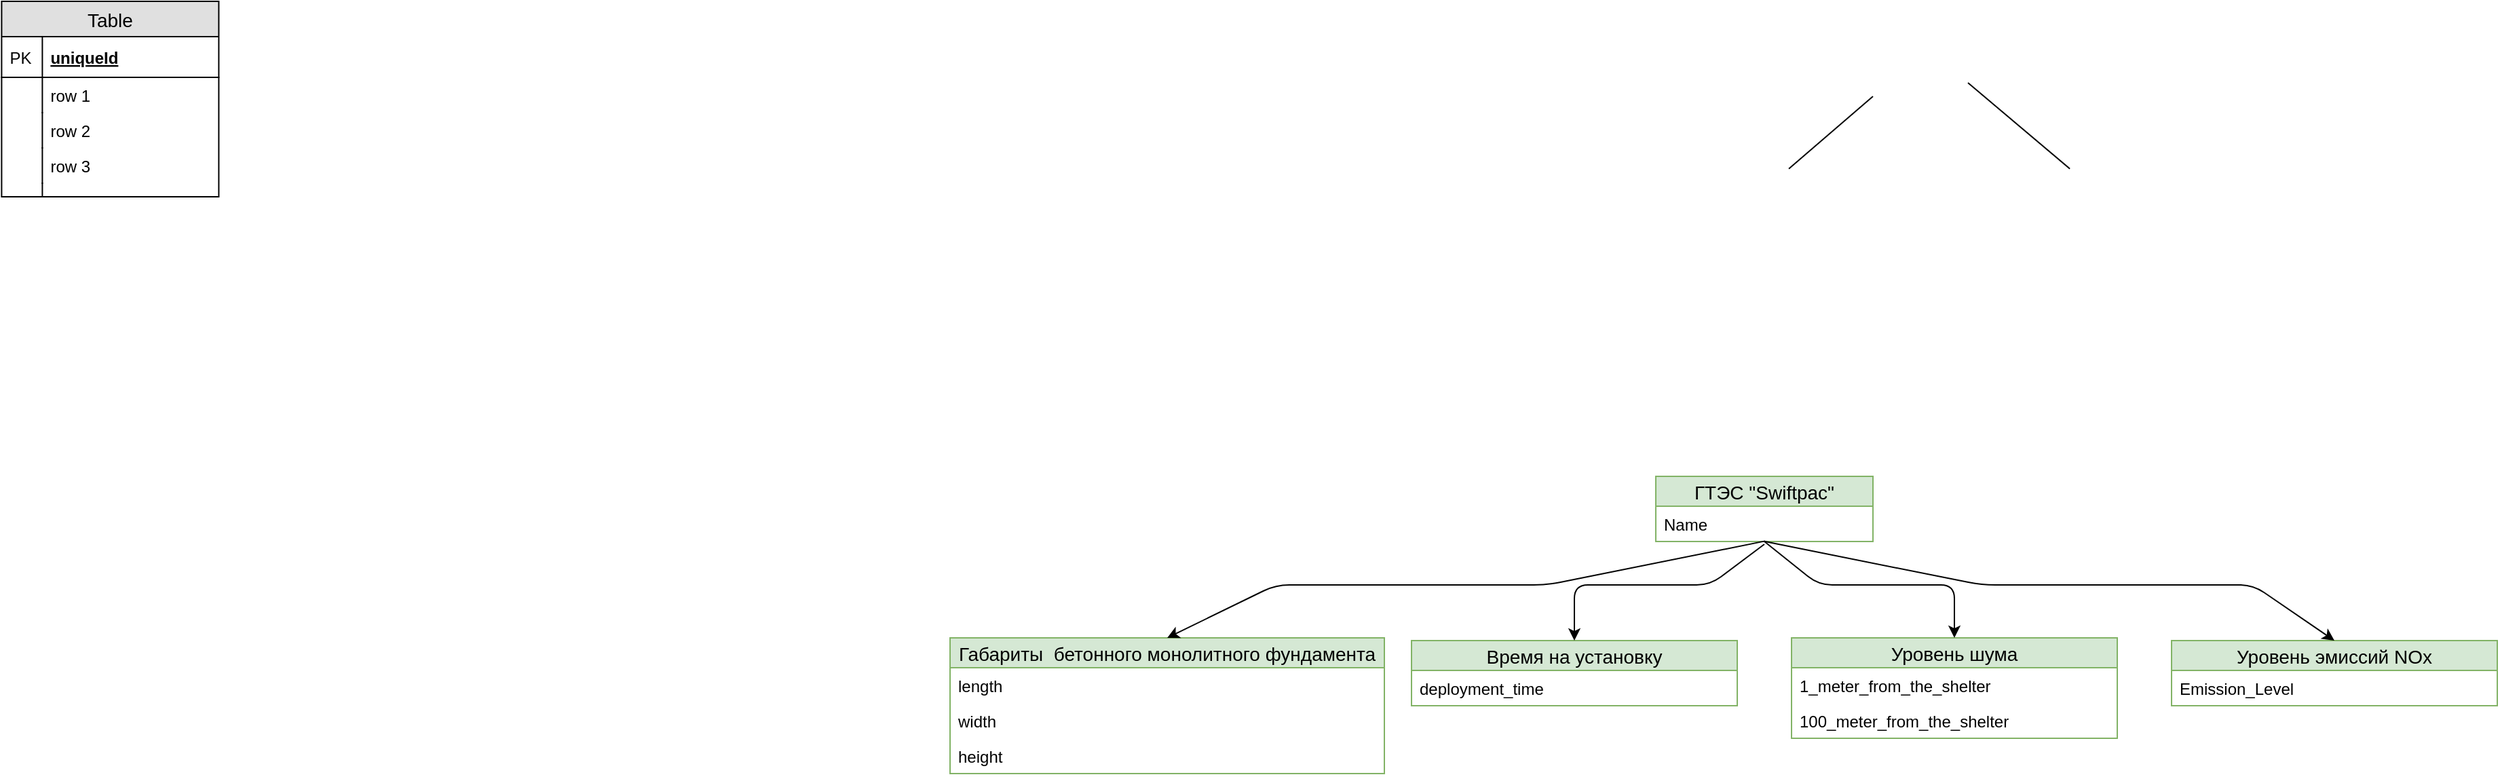 <mxfile version="10.6.3" type="device"><diagram id="EYaBrFAAbgc29Za0rOnU" name="Page-1"><mxGraphModel dx="2664" dy="550" grid="1" gridSize="10" guides="1" tooltips="1" connect="1" arrows="1" fold="1" page="1" pageScale="1" pageWidth="827" pageHeight="1169" math="0" shadow="0"><root><mxCell id="0"/><mxCell id="1" parent="0"/><mxCell id="1r29KunOvarEdB_bM6BQ-20" value="" style="endArrow=none;html=1;entryX=0.37;entryY=1.103;entryDx=0;entryDy=0;entryPerimeter=0;exitX=0.391;exitY=-0.011;exitDx=0;exitDy=0;exitPerimeter=0;" parent="1" target="1r29KunOvarEdB_bM6BQ-3" edge="1"><mxGeometry width="50" height="50" relative="1" as="geometry"><mxPoint x="338" y="253.353" as="sourcePoint"/><mxPoint x="400" y="200" as="targetPoint"/></mxGeometry></mxCell><mxCell id="1r29KunOvarEdB_bM6BQ-21" value="" style="endArrow=none;html=1;entryX=0.805;entryY=1.038;entryDx=0;entryDy=0;entryPerimeter=0;exitX=0.105;exitY=-0.011;exitDx=0;exitDy=0;exitPerimeter=0;" parent="1" target="1r29KunOvarEdB_bM6BQ-3" edge="1"><mxGeometry width="50" height="50" relative="1" as="geometry"><mxPoint x="545.059" y="253.353" as="sourcePoint"/><mxPoint x="470" y="190" as="targetPoint"/></mxGeometry></mxCell><mxCell id="mZpsBsW5WP8rf_q83sjk-6" value="Table" style="swimlane;fontStyle=0;childLayout=stackLayout;horizontal=1;startSize=26;fillColor=#e0e0e0;horizontalStack=0;resizeParent=1;resizeParentMax=0;resizeLast=0;collapsible=1;marginBottom=0;swimlaneFillColor=#ffffff;align=center;fontSize=14;" vertex="1" parent="1"><mxGeometry x="-978.8" y="130" width="160" height="144" as="geometry"/></mxCell><mxCell id="mZpsBsW5WP8rf_q83sjk-7" value="uniqueId" style="shape=partialRectangle;top=0;left=0;right=0;bottom=1;align=left;verticalAlign=middle;fillColor=none;spacingLeft=34;spacingRight=4;overflow=hidden;rotatable=0;points=[[0,0.5],[1,0.5]];portConstraint=eastwest;dropTarget=0;fontStyle=5;fontSize=12;" vertex="1" parent="mZpsBsW5WP8rf_q83sjk-6"><mxGeometry y="26" width="160" height="30" as="geometry"/></mxCell><mxCell id="mZpsBsW5WP8rf_q83sjk-8" value="PK" style="shape=partialRectangle;top=0;left=0;bottom=0;fillColor=none;align=left;verticalAlign=middle;spacingLeft=4;spacingRight=4;overflow=hidden;rotatable=0;points=[];portConstraint=eastwest;part=1;fontSize=12;" vertex="1" connectable="0" parent="mZpsBsW5WP8rf_q83sjk-7"><mxGeometry width="30" height="30" as="geometry"/></mxCell><mxCell id="mZpsBsW5WP8rf_q83sjk-9" value="row 1" style="shape=partialRectangle;top=0;left=0;right=0;bottom=0;align=left;verticalAlign=top;fillColor=none;spacingLeft=34;spacingRight=4;overflow=hidden;rotatable=0;points=[[0,0.5],[1,0.5]];portConstraint=eastwest;dropTarget=0;fontSize=12;" vertex="1" parent="mZpsBsW5WP8rf_q83sjk-6"><mxGeometry y="56" width="160" height="26" as="geometry"/></mxCell><mxCell id="mZpsBsW5WP8rf_q83sjk-10" value="" style="shape=partialRectangle;top=0;left=0;bottom=0;fillColor=none;align=left;verticalAlign=top;spacingLeft=4;spacingRight=4;overflow=hidden;rotatable=0;points=[];portConstraint=eastwest;part=1;fontSize=12;" vertex="1" connectable="0" parent="mZpsBsW5WP8rf_q83sjk-9"><mxGeometry width="30" height="26" as="geometry"/></mxCell><mxCell id="mZpsBsW5WP8rf_q83sjk-11" value="row 2" style="shape=partialRectangle;top=0;left=0;right=0;bottom=0;align=left;verticalAlign=top;fillColor=none;spacingLeft=34;spacingRight=4;overflow=hidden;rotatable=0;points=[[0,0.5],[1,0.5]];portConstraint=eastwest;dropTarget=0;fontSize=12;" vertex="1" parent="mZpsBsW5WP8rf_q83sjk-6"><mxGeometry y="82" width="160" height="26" as="geometry"/></mxCell><mxCell id="mZpsBsW5WP8rf_q83sjk-12" value="" style="shape=partialRectangle;top=0;left=0;bottom=0;fillColor=none;align=left;verticalAlign=top;spacingLeft=4;spacingRight=4;overflow=hidden;rotatable=0;points=[];portConstraint=eastwest;part=1;fontSize=12;" vertex="1" connectable="0" parent="mZpsBsW5WP8rf_q83sjk-11"><mxGeometry width="30" height="26" as="geometry"/></mxCell><mxCell id="mZpsBsW5WP8rf_q83sjk-13" value="row 3" style="shape=partialRectangle;top=0;left=0;right=0;bottom=0;align=left;verticalAlign=top;fillColor=none;spacingLeft=34;spacingRight=4;overflow=hidden;rotatable=0;points=[[0,0.5],[1,0.5]];portConstraint=eastwest;dropTarget=0;fontSize=12;" vertex="1" parent="mZpsBsW5WP8rf_q83sjk-6"><mxGeometry y="108" width="160" height="26" as="geometry"/></mxCell><mxCell id="mZpsBsW5WP8rf_q83sjk-14" value="" style="shape=partialRectangle;top=0;left=0;bottom=0;fillColor=none;align=left;verticalAlign=top;spacingLeft=4;spacingRight=4;overflow=hidden;rotatable=0;points=[];portConstraint=eastwest;part=1;fontSize=12;" vertex="1" connectable="0" parent="mZpsBsW5WP8rf_q83sjk-13"><mxGeometry width="30" height="26" as="geometry"/></mxCell><mxCell id="mZpsBsW5WP8rf_q83sjk-15" value="" style="shape=partialRectangle;top=0;left=0;right=0;bottom=0;align=left;verticalAlign=top;fillColor=none;spacingLeft=34;spacingRight=4;overflow=hidden;rotatable=0;points=[[0,0.5],[1,0.5]];portConstraint=eastwest;dropTarget=0;fontSize=12;" vertex="1" parent="mZpsBsW5WP8rf_q83sjk-6"><mxGeometry y="134" width="160" height="10" as="geometry"/></mxCell><mxCell id="mZpsBsW5WP8rf_q83sjk-16" value="" style="shape=partialRectangle;top=0;left=0;bottom=0;fillColor=none;align=left;verticalAlign=top;spacingLeft=4;spacingRight=4;overflow=hidden;rotatable=0;points=[];portConstraint=eastwest;part=1;fontSize=12;" vertex="1" connectable="0" parent="mZpsBsW5WP8rf_q83sjk-15"><mxGeometry width="30" height="10" as="geometry"/></mxCell><mxCell id="mZpsBsW5WP8rf_q83sjk-17" value="ГТЭС &quot;Swiftpac&quot;" style="swimlane;fontStyle=0;childLayout=stackLayout;horizontal=1;startSize=22;fillColor=#d5e8d4;horizontalStack=0;resizeParent=1;resizeParentMax=0;resizeLast=0;collapsible=1;marginBottom=0;swimlaneFillColor=#ffffff;align=center;fontSize=14;strokeColor=#82b366;" vertex="1" parent="1"><mxGeometry x="240" y="480" width="160" height="48" as="geometry"/></mxCell><mxCell id="mZpsBsW5WP8rf_q83sjk-20" value="Name" style="text;strokeColor=none;fillColor=none;spacingLeft=4;spacingRight=4;overflow=hidden;rotatable=0;points=[[0,0.5],[1,0.5]];portConstraint=eastwest;fontSize=12;" vertex="1" parent="mZpsBsW5WP8rf_q83sjk-17"><mxGeometry y="22" width="160" height="26" as="geometry"/></mxCell><mxCell id="mZpsBsW5WP8rf_q83sjk-21" value="Габариты  бетонного монолитного фундамента" style="swimlane;fontStyle=0;childLayout=stackLayout;horizontal=1;startSize=22;fillColor=#d5e8d4;horizontalStack=0;resizeParent=1;resizeParentMax=0;resizeLast=0;collapsible=1;marginBottom=0;swimlaneFillColor=#ffffff;align=center;fontSize=14;strokeColor=#82b366;" vertex="1" parent="1"><mxGeometry x="-280" y="599" width="320" height="100" as="geometry"/></mxCell><mxCell id="mZpsBsW5WP8rf_q83sjk-22" value="length" style="text;strokeColor=none;fillColor=none;spacingLeft=4;spacingRight=4;overflow=hidden;rotatable=0;points=[[0,0.5],[1,0.5]];portConstraint=eastwest;fontSize=12;" vertex="1" parent="mZpsBsW5WP8rf_q83sjk-21"><mxGeometry y="22" width="320" height="26" as="geometry"/></mxCell><mxCell id="mZpsBsW5WP8rf_q83sjk-23" value="width&#10;" style="text;strokeColor=none;fillColor=none;spacingLeft=4;spacingRight=4;overflow=hidden;rotatable=0;points=[[0,0.5],[1,0.5]];portConstraint=eastwest;fontSize=12;" vertex="1" parent="mZpsBsW5WP8rf_q83sjk-21"><mxGeometry y="48" width="320" height="26" as="geometry"/></mxCell><mxCell id="mZpsBsW5WP8rf_q83sjk-24" value="height" style="text;strokeColor=none;fillColor=none;spacingLeft=4;spacingRight=4;overflow=hidden;rotatable=0;points=[[0,0.5],[1,0.5]];portConstraint=eastwest;fontSize=12;" vertex="1" parent="mZpsBsW5WP8rf_q83sjk-21"><mxGeometry y="74" width="320" height="26" as="geometry"/></mxCell><mxCell id="mZpsBsW5WP8rf_q83sjk-28" value="Уровень шума" style="swimlane;fontStyle=0;childLayout=stackLayout;horizontal=1;startSize=22;fillColor=#d5e8d4;horizontalStack=0;resizeParent=1;resizeParentMax=0;resizeLast=0;collapsible=1;marginBottom=0;swimlaneFillColor=#ffffff;align=center;fontSize=14;strokeColor=#82b366;" vertex="1" parent="1"><mxGeometry x="340" y="599" width="240" height="74" as="geometry"/></mxCell><mxCell id="mZpsBsW5WP8rf_q83sjk-29" value="1_meter_from_the_shelter" style="text;strokeColor=none;fillColor=none;spacingLeft=4;spacingRight=4;overflow=hidden;rotatable=0;points=[[0,0.5],[1,0.5]];portConstraint=eastwest;fontSize=12;" vertex="1" parent="mZpsBsW5WP8rf_q83sjk-28"><mxGeometry y="22" width="240" height="26" as="geometry"/></mxCell><mxCell id="mZpsBsW5WP8rf_q83sjk-30" value="100_meter_from_the_shelter&#10;" style="text;strokeColor=none;fillColor=none;spacingLeft=4;spacingRight=4;overflow=hidden;rotatable=0;points=[[0,0.5],[1,0.5]];portConstraint=eastwest;fontSize=12;" vertex="1" parent="mZpsBsW5WP8rf_q83sjk-28"><mxGeometry y="48" width="240" height="26" as="geometry"/></mxCell><mxCell id="mZpsBsW5WP8rf_q83sjk-32" value="Уровень эмиссий NOx" style="swimlane;fontStyle=0;childLayout=stackLayout;horizontal=1;startSize=22;fillColor=#d5e8d4;horizontalStack=0;resizeParent=1;resizeParentMax=0;resizeLast=0;collapsible=1;marginBottom=0;swimlaneFillColor=#ffffff;align=center;fontSize=14;strokeColor=#82b366;" vertex="1" parent="1"><mxGeometry x="620" y="601" width="240" height="48" as="geometry"/></mxCell><mxCell id="mZpsBsW5WP8rf_q83sjk-33" value="Emission_Level" style="text;strokeColor=none;fillColor=none;spacingLeft=4;spacingRight=4;overflow=hidden;rotatable=0;points=[[0,0.5],[1,0.5]];portConstraint=eastwest;fontSize=12;" vertex="1" parent="mZpsBsW5WP8rf_q83sjk-32"><mxGeometry y="22" width="240" height="26" as="geometry"/></mxCell><mxCell id="mZpsBsW5WP8rf_q83sjk-36" value="" style="endArrow=classic;html=1;entryX=0.5;entryY=0;entryDx=0;entryDy=0;exitX=0.503;exitY=0.988;exitDx=0;exitDy=0;exitPerimeter=0;" edge="1" parent="1" source="mZpsBsW5WP8rf_q83sjk-20" target="mZpsBsW5WP8rf_q83sjk-21"><mxGeometry width="50" height="50" relative="1" as="geometry"><mxPoint x="320" y="529" as="sourcePoint"/><mxPoint x="-240" y="720" as="targetPoint"/><Array as="points"><mxPoint x="160" y="560"/><mxPoint x="-40" y="560"/></Array></mxGeometry></mxCell><mxCell id="mZpsBsW5WP8rf_q83sjk-37" value="" style="endArrow=classic;html=1;entryX=0.5;entryY=0;entryDx=0;entryDy=0;" edge="1" parent="1" target="mZpsBsW5WP8rf_q83sjk-28"><mxGeometry width="50" height="50" relative="1" as="geometry"><mxPoint x="320" y="528" as="sourcePoint"/><mxPoint x="360" y="530" as="targetPoint"/><Array as="points"><mxPoint x="360" y="560"/><mxPoint x="460" y="560"/></Array></mxGeometry></mxCell><mxCell id="mZpsBsW5WP8rf_q83sjk-38" value="" style="endArrow=classic;html=1;entryX=0.5;entryY=0;entryDx=0;entryDy=0;exitX=0.499;exitY=0.997;exitDx=0;exitDy=0;exitPerimeter=0;" edge="1" parent="1" source="mZpsBsW5WP8rf_q83sjk-20" target="mZpsBsW5WP8rf_q83sjk-32"><mxGeometry width="50" height="50" relative="1" as="geometry"><mxPoint x="320" y="530" as="sourcePoint"/><mxPoint x="690" y="580" as="targetPoint"/><Array as="points"><mxPoint x="480" y="560"/><mxPoint x="680" y="560"/></Array></mxGeometry></mxCell><mxCell id="mZpsBsW5WP8rf_q83sjk-39" value="Время на установку" style="swimlane;fontStyle=0;childLayout=stackLayout;horizontal=1;startSize=22;fillColor=#d5e8d4;horizontalStack=0;resizeParent=1;resizeParentMax=0;resizeLast=0;collapsible=1;marginBottom=0;swimlaneFillColor=#ffffff;align=center;fontSize=14;strokeColor=#82b366;" vertex="1" parent="1"><mxGeometry x="60" y="601" width="240" height="48" as="geometry"/></mxCell><mxCell id="mZpsBsW5WP8rf_q83sjk-41" value="deployment_time&#10;" style="text;strokeColor=none;fillColor=none;spacingLeft=4;spacingRight=4;overflow=hidden;rotatable=0;points=[[0,0.5],[1,0.5]];portConstraint=eastwest;fontSize=12;" vertex="1" parent="mZpsBsW5WP8rf_q83sjk-39"><mxGeometry y="22" width="240" height="26" as="geometry"/></mxCell><mxCell id="mZpsBsW5WP8rf_q83sjk-43" value="" style="endArrow=classic;html=1;entryX=0.5;entryY=0;entryDx=0;entryDy=0;" edge="1" parent="1" target="mZpsBsW5WP8rf_q83sjk-39"><mxGeometry width="50" height="50" relative="1" as="geometry"><mxPoint x="320" y="530" as="sourcePoint"/><mxPoint x="300" y="550" as="targetPoint"/><Array as="points"><mxPoint x="280" y="560"/><mxPoint x="180" y="560"/></Array></mxGeometry></mxCell></root></mxGraphModel></diagram></mxfile>